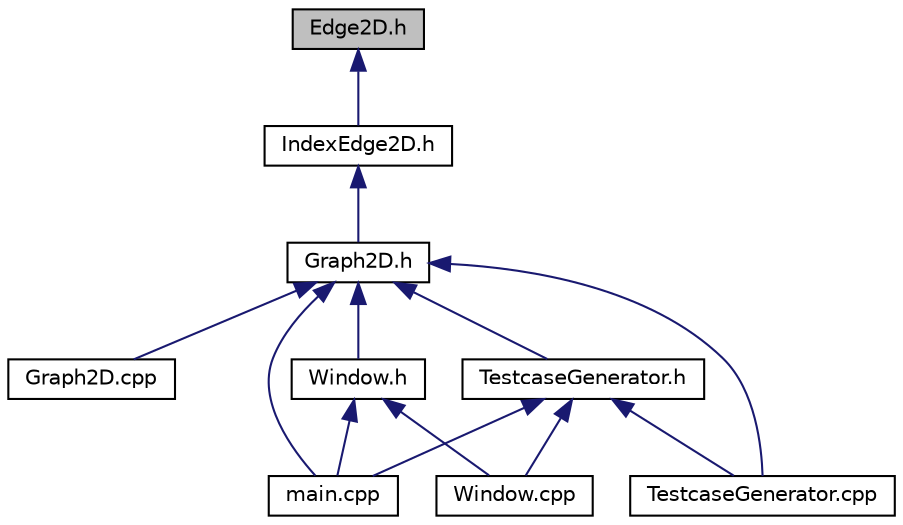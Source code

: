 digraph "Edge2D.h"
{
  edge [fontname="Helvetica",fontsize="10",labelfontname="Helvetica",labelfontsize="10"];
  node [fontname="Helvetica",fontsize="10",shape=record];
  Node1 [label="Edge2D.h",height=0.2,width=0.4,color="black", fillcolor="grey75", style="filled", fontcolor="black"];
  Node1 -> Node2 [dir="back",color="midnightblue",fontsize="10",style="solid"];
  Node2 [label="IndexEdge2D.h",height=0.2,width=0.4,color="black", fillcolor="white", style="filled",URL="$_index_edge2_d_8h.html"];
  Node2 -> Node3 [dir="back",color="midnightblue",fontsize="10",style="solid"];
  Node3 [label="Graph2D.h",height=0.2,width=0.4,color="black", fillcolor="white", style="filled",URL="$_graph2_d_8h.html"];
  Node3 -> Node4 [dir="back",color="midnightblue",fontsize="10",style="solid"];
  Node4 [label="Graph2D.cpp",height=0.2,width=0.4,color="black", fillcolor="white", style="filled",URL="$_graph2_d_8cpp.html"];
  Node3 -> Node5 [dir="back",color="midnightblue",fontsize="10",style="solid"];
  Node5 [label="main.cpp",height=0.2,width=0.4,color="black", fillcolor="white", style="filled",URL="$main_8cpp.html"];
  Node3 -> Node6 [dir="back",color="midnightblue",fontsize="10",style="solid"];
  Node6 [label="TestcaseGenerator.h",height=0.2,width=0.4,color="black", fillcolor="white", style="filled",URL="$_testcase_generator_8h.html"];
  Node6 -> Node5 [dir="back",color="midnightblue",fontsize="10",style="solid"];
  Node6 -> Node7 [dir="back",color="midnightblue",fontsize="10",style="solid"];
  Node7 [label="TestcaseGenerator.cpp",height=0.2,width=0.4,color="black", fillcolor="white", style="filled",URL="$_testcase_generator_8cpp.html"];
  Node6 -> Node8 [dir="back",color="midnightblue",fontsize="10",style="solid"];
  Node8 [label="Window.cpp",height=0.2,width=0.4,color="black", fillcolor="white", style="filled",URL="$_window_8cpp.html"];
  Node3 -> Node9 [dir="back",color="midnightblue",fontsize="10",style="solid"];
  Node9 [label="Window.h",height=0.2,width=0.4,color="black", fillcolor="white", style="filled",URL="$_window_8h.html"];
  Node9 -> Node5 [dir="back",color="midnightblue",fontsize="10",style="solid"];
  Node9 -> Node8 [dir="back",color="midnightblue",fontsize="10",style="solid"];
  Node3 -> Node7 [dir="back",color="midnightblue",fontsize="10",style="solid"];
}
